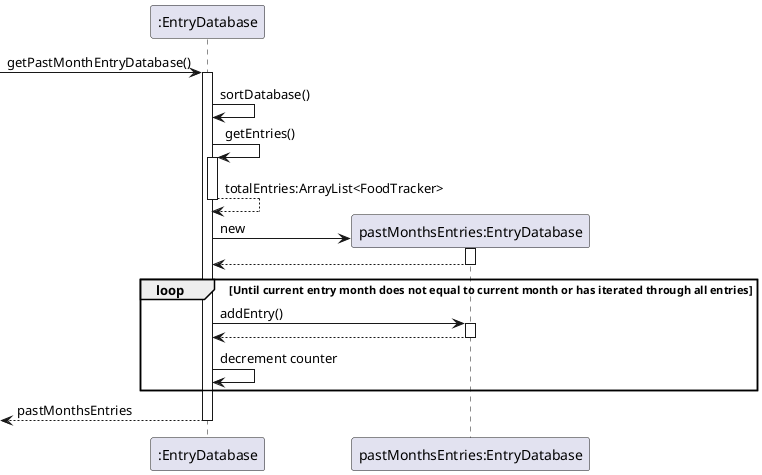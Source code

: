 @startuml
'https://plantuml.com/sequence-diagram


-> ":EntryDatabase": getPastMonthEntryDatabase()
activate ":EntryDatabase"

":EntryDatabase" -> ":EntryDatabase": sortDatabase()

":EntryDatabase" -> ":EntryDatabase": getEntries()
activate ":EntryDatabase"
":EntryDatabase" --> ":EntryDatabase": totalEntries:ArrayList<FoodTracker>
deactivate ":EntryDatabase"

create "pastMonthsEntries:EntryDatabase"
":EntryDatabase" -> "pastMonthsEntries:EntryDatabase": new
activate "pastMonthsEntries:EntryDatabase"
return

loop Until current entry month does not equal to current month or has iterated through all entries

    ":EntryDatabase" -> "pastMonthsEntries:EntryDatabase": addEntry()
    activate "pastMonthsEntries:EntryDatabase"
    return

    ":EntryDatabase" -> ":EntryDatabase": decrement counter

end

return pastMonthsEntries
@enduml

